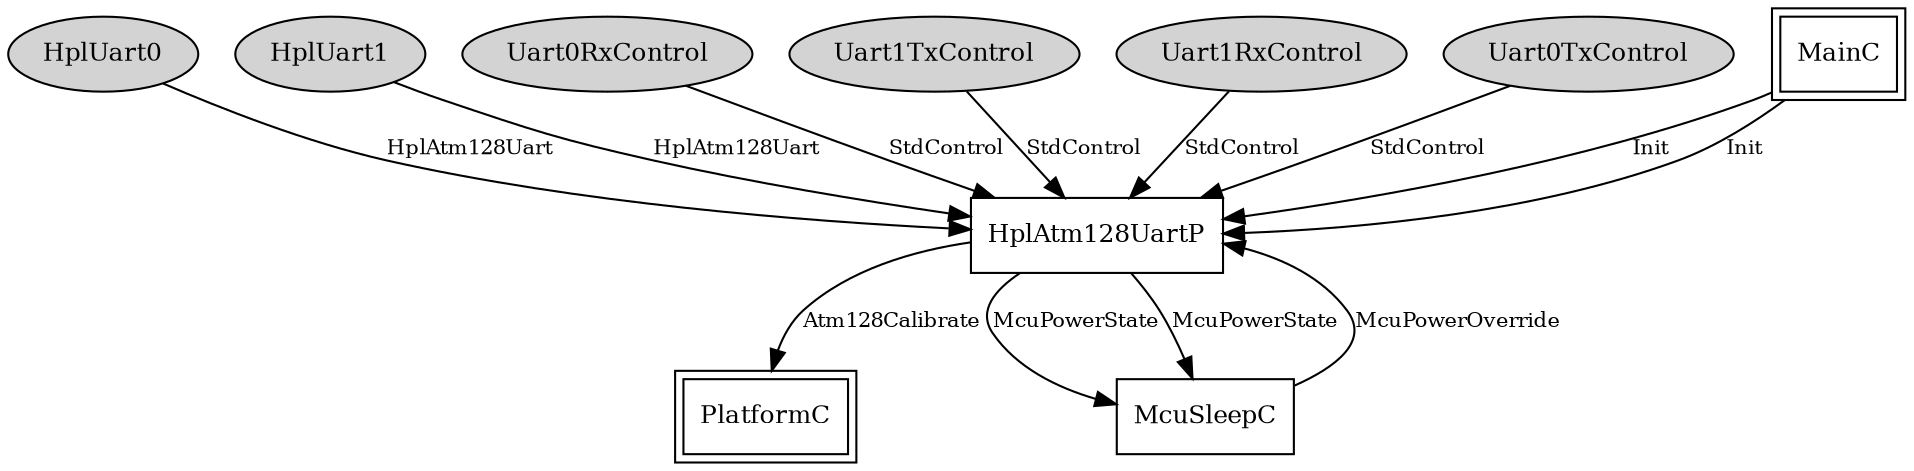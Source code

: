 digraph "tos.chips.atm128rfa1.HplAtm128UartC" {
  n0x406d7b18 [shape=ellipse, style=filled, label="HplUart0", fontsize=12];
  "HplAtm128UartP" [fontsize=12, shape=box, URL="../chtml/tos.chips.atm128rfa1.HplAtm128UartP.html"];
  n0x406d5250 [shape=ellipse, style=filled, label="HplUart1", fontsize=12];
  "HplAtm128UartP" [fontsize=12, shape=box, URL="../chtml/tos.chips.atm128rfa1.HplAtm128UartP.html"];
  n0x406d7620 [shape=ellipse, style=filled, label="Uart0RxControl", fontsize=12];
  "HplAtm128UartP" [fontsize=12, shape=box, URL="../chtml/tos.chips.atm128rfa1.HplAtm128UartP.html"];
  n0x406d67a8 [shape=ellipse, style=filled, label="Uart1TxControl", fontsize=12];
  "HplAtm128UartP" [fontsize=12, shape=box, URL="../chtml/tos.chips.atm128rfa1.HplAtm128UartP.html"];
  n0x406d6cb8 [shape=ellipse, style=filled, label="Uart1RxControl", fontsize=12];
  "HplAtm128UartP" [fontsize=12, shape=box, URL="../chtml/tos.chips.atm128rfa1.HplAtm128UartP.html"];
  n0x406d7110 [shape=ellipse, style=filled, label="Uart0TxControl", fontsize=12];
  "HplAtm128UartP" [fontsize=12, shape=box, URL="../chtml/tos.chips.atm128rfa1.HplAtm128UartP.html"];
  "HplAtm128UartP" [fontsize=12, shape=box, URL="../chtml/tos.chips.atm128rfa1.HplAtm128UartP.html"];
  "PlatformC" [fontsize=12, shape=box,peripheries=2, URL="../chtml/tos.platforms.ucmini.PlatformC.html"];
  "HplAtm128UartP" [fontsize=12, shape=box, URL="../chtml/tos.chips.atm128rfa1.HplAtm128UartP.html"];
  "McuSleepC" [fontsize=12, shape=box, URL="../chtml/tos.chips.atm128rfa1.McuSleepC.html"];
  "MainC" [fontsize=12, shape=box,peripheries=2, URL="../chtml/tos.system.MainC.html"];
  "HplAtm128UartP" [fontsize=12, shape=box, URL="../chtml/tos.chips.atm128rfa1.HplAtm128UartP.html"];
  "HplAtm128UartP" [fontsize=12, shape=box, URL="../chtml/tos.chips.atm128rfa1.HplAtm128UartP.html"];
  "McuSleepC" [fontsize=12, shape=box, URL="../chtml/tos.chips.atm128rfa1.McuSleepC.html"];
  "HplAtm128UartP" [fontsize=12, shape=box, URL="../chtml/tos.chips.atm128rfa1.HplAtm128UartP.html"];
  "n0x406d7b18" -> "HplAtm128UartP" [label="HplAtm128Uart", URL="../ihtml/tos.chips.atm128.HplAtm128Uart.html", fontsize=10];
  "n0x406d5250" -> "HplAtm128UartP" [label="HplAtm128Uart", URL="../ihtml/tos.chips.atm128.HplAtm128Uart.html", fontsize=10];
  "n0x406d7620" -> "HplAtm128UartP" [label="StdControl", URL="../ihtml/tos.interfaces.StdControl.html", fontsize=10];
  "n0x406d67a8" -> "HplAtm128UartP" [label="StdControl", URL="../ihtml/tos.interfaces.StdControl.html", fontsize=10];
  "n0x406d6cb8" -> "HplAtm128UartP" [label="StdControl", URL="../ihtml/tos.interfaces.StdControl.html", fontsize=10];
  "n0x406d7110" -> "HplAtm128UartP" [label="StdControl", URL="../ihtml/tos.interfaces.StdControl.html", fontsize=10];
  "HplAtm128UartP" -> "PlatformC" [label="Atm128Calibrate", URL="../ihtml/tos.chips.atm128.timer.Atm128Calibrate.html", fontsize=10];
  "HplAtm128UartP" -> "McuSleepC" [label="McuPowerState", URL="../ihtml/tos.interfaces.McuPowerState.html", fontsize=10];
  "HplAtm128UartP" -> "McuSleepC" [label="McuPowerState", URL="../ihtml/tos.interfaces.McuPowerState.html", fontsize=10];
  "MainC" -> "HplAtm128UartP" [label="Init", URL="../ihtml/tos.interfaces.Init.html", fontsize=10];
  "MainC" -> "HplAtm128UartP" [label="Init", URL="../ihtml/tos.interfaces.Init.html", fontsize=10];
  "McuSleepC" -> "HplAtm128UartP" [label="McuPowerOverride", URL="../ihtml/tos.interfaces.McuPowerOverride.html", fontsize=10];
}
